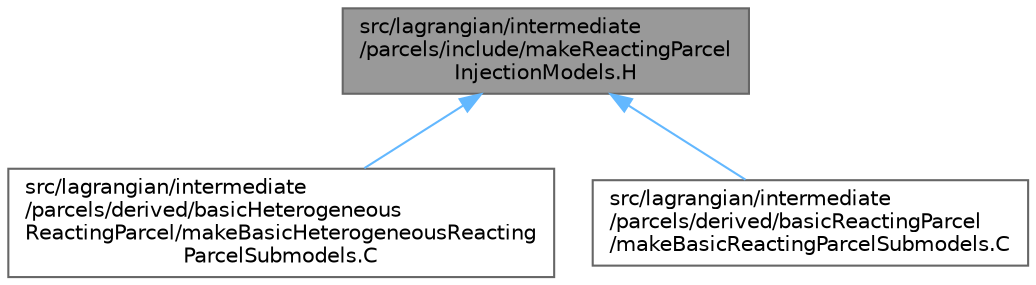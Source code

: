 digraph "src/lagrangian/intermediate/parcels/include/makeReactingParcelInjectionModels.H"
{
 // LATEX_PDF_SIZE
  bgcolor="transparent";
  edge [fontname=Helvetica,fontsize=10,labelfontname=Helvetica,labelfontsize=10];
  node [fontname=Helvetica,fontsize=10,shape=box,height=0.2,width=0.4];
  Node1 [id="Node000001",label="src/lagrangian/intermediate\l/parcels/include/makeReactingParcel\lInjectionModels.H",height=0.2,width=0.4,color="gray40", fillcolor="grey60", style="filled", fontcolor="black",tooltip=" "];
  Node1 -> Node2 [id="edge1_Node000001_Node000002",dir="back",color="steelblue1",style="solid",tooltip=" "];
  Node2 [id="Node000002",label="src/lagrangian/intermediate\l/parcels/derived/basicHeterogeneous\lReactingParcel/makeBasicHeterogeneousReacting\lParcelSubmodels.C",height=0.2,width=0.4,color="grey40", fillcolor="white", style="filled",URL="$makeBasicHeterogeneousReactingParcelSubmodels_8C.html",tooltip=" "];
  Node1 -> Node3 [id="edge2_Node000001_Node000003",dir="back",color="steelblue1",style="solid",tooltip=" "];
  Node3 [id="Node000003",label="src/lagrangian/intermediate\l/parcels/derived/basicReactingParcel\l/makeBasicReactingParcelSubmodels.C",height=0.2,width=0.4,color="grey40", fillcolor="white", style="filled",URL="$intermediate_2parcels_2derived_2basicReactingParcel_2makeBasicReactingParcelSubmodels_8C.html",tooltip=" "];
}
